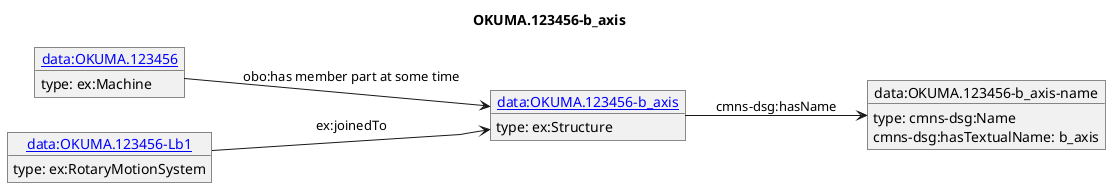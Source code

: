 @startuml
skinparam linetype polyline
left to right direction
title OKUMA.123456-b_axis
object "[[./OKUMA.123456-b_axis.html data:OKUMA.123456-b_axis]]" as o1 {
 type: ex:Structure 
}
object "data:OKUMA.123456-b_axis-name" as o2 {
 type: cmns-dsg:Name 
}
object "[[./OKUMA.123456.html data:OKUMA.123456]]" as o3 {
 type: ex:Machine 
}
object "[[./OKUMA.123456-Lb1.html data:OKUMA.123456-Lb1]]" as o4 {
 type: ex:RotaryMotionSystem 
}
o1 --> o2 : cmns-dsg:hasName
o2 : cmns-dsg:hasTextualName: b_axis
o3 --> o1 : obo:has member part at some time
o4 --> o1 : ex:joinedTo
@enduml
